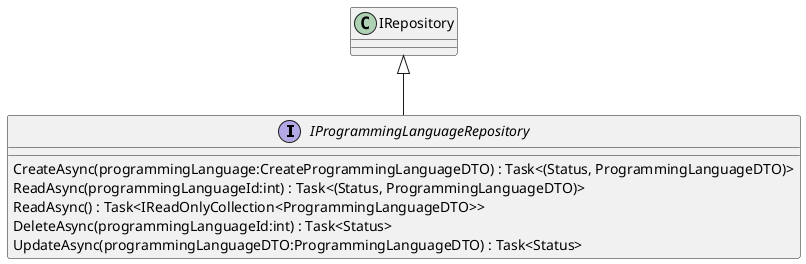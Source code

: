 @startuml
interface IProgrammingLanguageRepository {
    CreateAsync(programmingLanguage:CreateProgrammingLanguageDTO) : Task<(Status, ProgrammingLanguageDTO)>
    ReadAsync(programmingLanguageId:int) : Task<(Status, ProgrammingLanguageDTO)>
    ReadAsync() : Task<IReadOnlyCollection<ProgrammingLanguageDTO>>
    DeleteAsync(programmingLanguageId:int) : Task<Status>
    UpdateAsync(programmingLanguageDTO:ProgrammingLanguageDTO) : Task<Status>
}
IRepository <|-- IProgrammingLanguageRepository
@enduml
